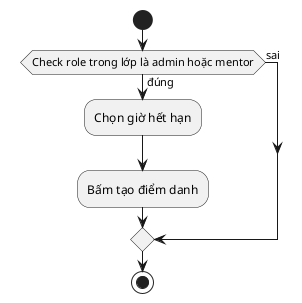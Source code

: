 @startuml TaoDiemDanh
start
if (Check role trong lớp là admin hoặc mentor) is (đúng) then
:Chọn giờ hết hạn;
:Bấm tạo điểm danh;
else (sai)
endif
stop
@enduml